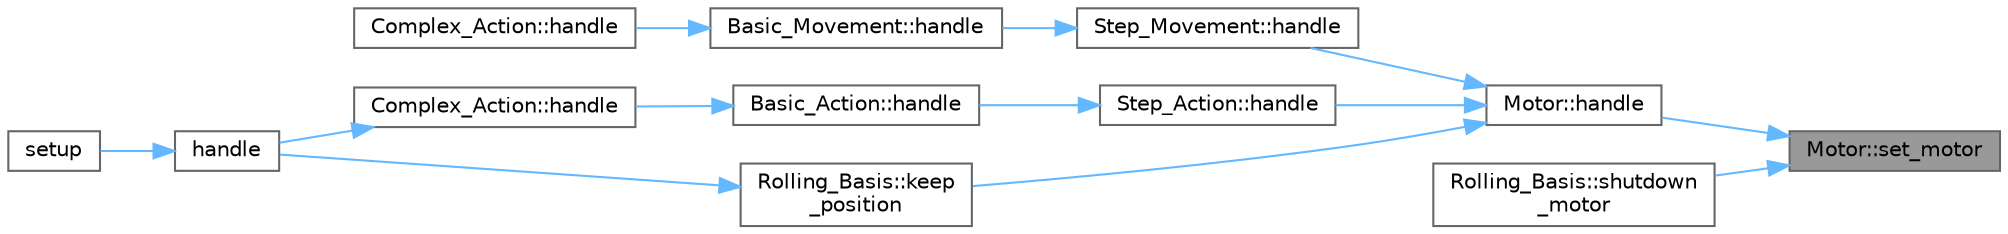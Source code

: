 digraph "Motor::set_motor"
{
 // LATEX_PDF_SIZE
  bgcolor="transparent";
  edge [fontname=Helvetica,fontsize=10,labelfontname=Helvetica,labelfontsize=10];
  node [fontname=Helvetica,fontsize=10,shape=box,height=0.2,width=0.4];
  rankdir="RL";
  Node1 [id="Node000001",label="Motor::set_motor",height=0.2,width=0.4,color="gray40", fillcolor="grey60", style="filled", fontcolor="black",tooltip=" "];
  Node1 -> Node2 [id="edge1_Node000001_Node000002",dir="back",color="steelblue1",style="solid",tooltip=" "];
  Node2 [id="Node000002",label="Motor::handle",height=0.2,width=0.4,color="grey40", fillcolor="white", style="filled",URL="$class_motor.html#af239abc8e2e8640f12b633fa9ed2105c",tooltip=" "];
  Node2 -> Node3 [id="edge2_Node000002_Node000003",dir="back",color="steelblue1",style="solid",tooltip=" "];
  Node3 [id="Node000003",label="Step_Movement::handle",height=0.2,width=0.4,color="grey40", fillcolor="white", style="filled",URL="$class_step___movement.html#a413ac406de6f5d2d8cfe9e8ec88c50c0",tooltip=" "];
  Node3 -> Node4 [id="edge3_Node000003_Node000004",dir="back",color="steelblue1",style="solid",tooltip=" "];
  Node4 [id="Node000004",label="Basic_Movement::handle",height=0.2,width=0.4,color="grey40", fillcolor="white", style="filled",URL="$class_basic___movement.html#a293780bfa7dab668b8087986e21f2b8a",tooltip=" "];
  Node4 -> Node5 [id="edge4_Node000004_Node000005",dir="back",color="steelblue1",style="solid",tooltip=" "];
  Node5 [id="Node000005",label="Complex_Action::handle",height=0.2,width=0.4,color="grey40", fillcolor="white", style="filled",URL="$class_complex___action.html#a284a9ccac0c2e08073418a11dd192527",tooltip=" "];
  Node2 -> Node6 [id="edge5_Node000002_Node000006",dir="back",color="steelblue1",style="solid",tooltip=" "];
  Node6 [id="Node000006",label="Step_Action::handle",height=0.2,width=0.4,color="grey40", fillcolor="white", style="filled",URL="$class_step___action.html#a20e067d5f1101f802c6e8e174858a3db",tooltip=" "];
  Node6 -> Node7 [id="edge6_Node000006_Node000007",dir="back",color="steelblue1",style="solid",tooltip=" "];
  Node7 [id="Node000007",label="Basic_Action::handle",height=0.2,width=0.4,color="grey40", fillcolor="white", style="filled",URL="$class_basic___action.html#ab2418b75c7835cc8a8c0706bf6d08428",tooltip=" "];
  Node7 -> Node8 [id="edge7_Node000007_Node000008",dir="back",color="steelblue1",style="solid",tooltip=" "];
  Node8 [id="Node000008",label="Complex_Action::handle",height=0.2,width=0.4,color="grey40", fillcolor="white", style="filled",URL="$class_complex___action.html#aee02ccea441e74a9eae3247a5f5f07db",tooltip=" "];
  Node8 -> Node9 [id="edge8_Node000008_Node000009",dir="back",color="steelblue1",style="solid",tooltip=" "];
  Node9 [id="Node000009",label="handle",height=0.2,width=0.4,color="grey40", fillcolor="white", style="filled",URL="$main_8cpp.html#a37c2d0658e498b1bf878f8a3d9a7c5b4",tooltip=" "];
  Node9 -> Node10 [id="edge9_Node000009_Node000010",dir="back",color="steelblue1",style="solid",tooltip=" "];
  Node10 [id="Node000010",label="setup",height=0.2,width=0.4,color="grey40", fillcolor="white", style="filled",URL="$main_8cpp.html#a4fc01d736fe50cf5b977f755b675f11d",tooltip=" "];
  Node2 -> Node11 [id="edge10_Node000002_Node000011",dir="back",color="steelblue1",style="solid",tooltip=" "];
  Node11 [id="Node000011",label="Rolling_Basis::keep\l_position",height=0.2,width=0.4,color="grey40", fillcolor="white", style="filled",URL="$class_rolling___basis.html#a145e9e5884ba6082380b880bd99abace",tooltip=" "];
  Node11 -> Node9 [id="edge11_Node000011_Node000009",dir="back",color="steelblue1",style="solid",tooltip=" "];
  Node1 -> Node12 [id="edge12_Node000001_Node000012",dir="back",color="steelblue1",style="solid",tooltip=" "];
  Node12 [id="Node000012",label="Rolling_Basis::shutdown\l_motor",height=0.2,width=0.4,color="grey40", fillcolor="white", style="filled",URL="$class_rolling___basis.html#a120397d9ca140a6dba9a67e28df3bac3",tooltip=" "];
}
